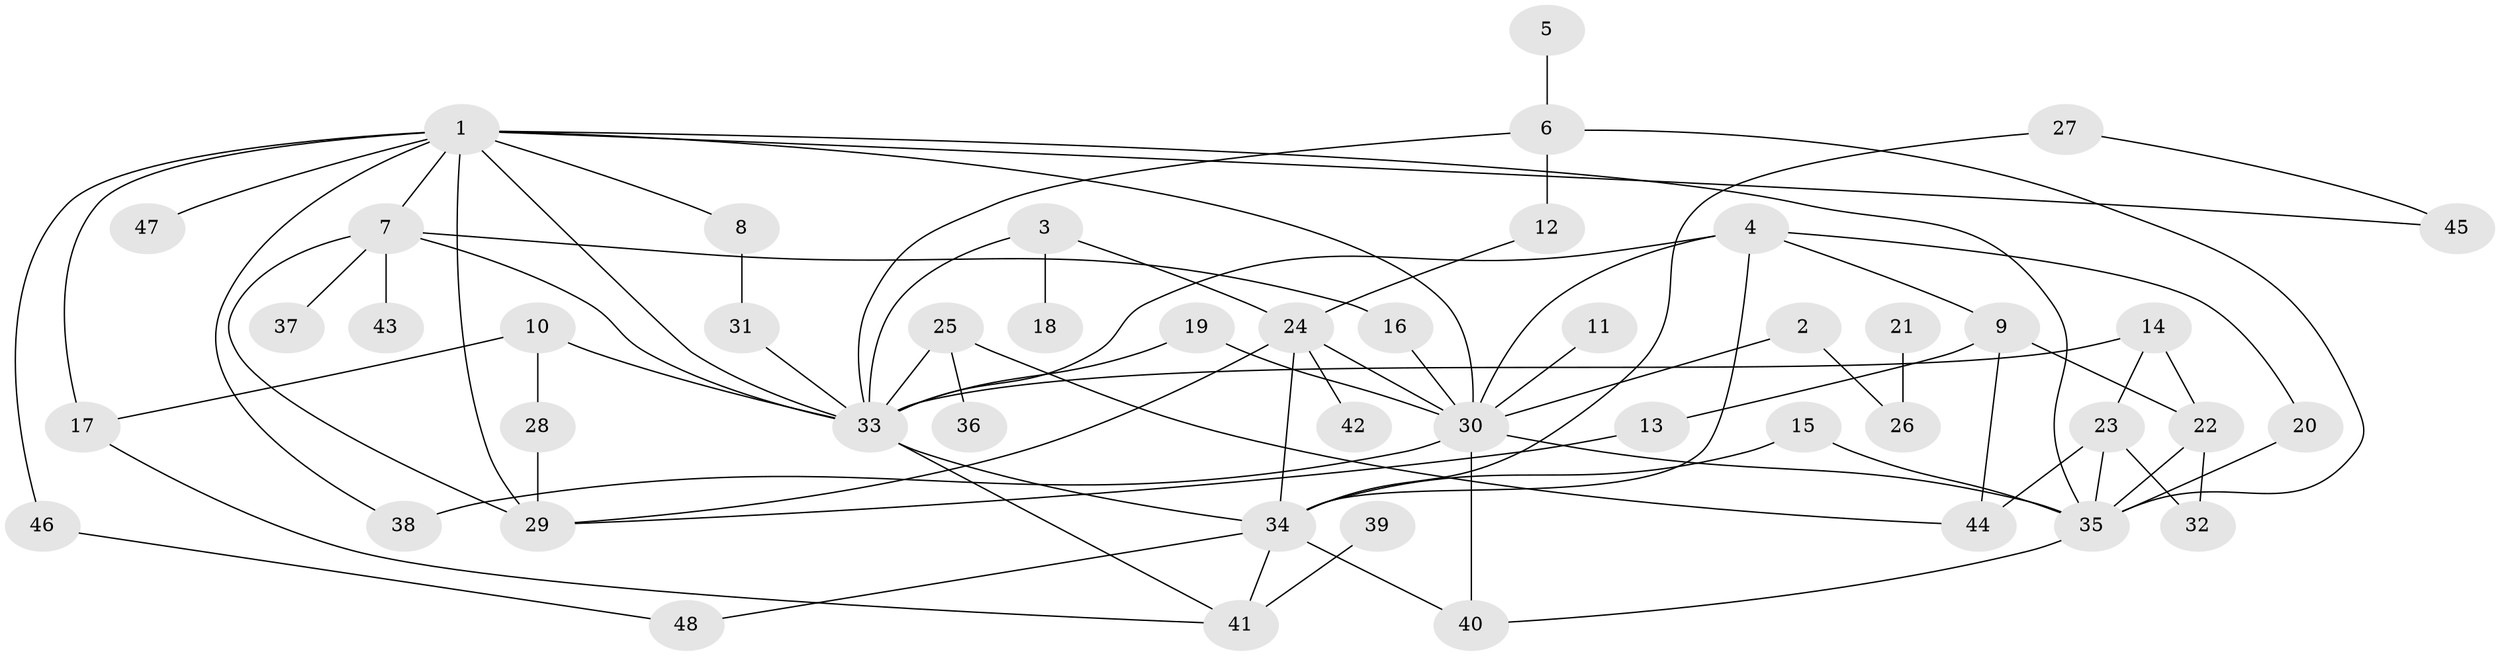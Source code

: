 // original degree distribution, {6: 0.03125, 7: 0.020833333333333332, 2: 0.3958333333333333, 8: 0.020833333333333332, 3: 0.15625, 4: 0.11458333333333333, 1: 0.21875, 5: 0.041666666666666664}
// Generated by graph-tools (version 1.1) at 2025/25/03/09/25 03:25:28]
// undirected, 48 vertices, 78 edges
graph export_dot {
graph [start="1"]
  node [color=gray90,style=filled];
  1;
  2;
  3;
  4;
  5;
  6;
  7;
  8;
  9;
  10;
  11;
  12;
  13;
  14;
  15;
  16;
  17;
  18;
  19;
  20;
  21;
  22;
  23;
  24;
  25;
  26;
  27;
  28;
  29;
  30;
  31;
  32;
  33;
  34;
  35;
  36;
  37;
  38;
  39;
  40;
  41;
  42;
  43;
  44;
  45;
  46;
  47;
  48;
  1 -- 7 [weight=1.0];
  1 -- 8 [weight=1.0];
  1 -- 17 [weight=1.0];
  1 -- 29 [weight=1.0];
  1 -- 30 [weight=1.0];
  1 -- 33 [weight=1.0];
  1 -- 35 [weight=1.0];
  1 -- 38 [weight=1.0];
  1 -- 45 [weight=1.0];
  1 -- 46 [weight=1.0];
  1 -- 47 [weight=1.0];
  2 -- 26 [weight=1.0];
  2 -- 30 [weight=1.0];
  3 -- 18 [weight=1.0];
  3 -- 24 [weight=1.0];
  3 -- 33 [weight=1.0];
  4 -- 9 [weight=1.0];
  4 -- 20 [weight=1.0];
  4 -- 30 [weight=1.0];
  4 -- 33 [weight=1.0];
  4 -- 34 [weight=1.0];
  5 -- 6 [weight=1.0];
  6 -- 12 [weight=1.0];
  6 -- 33 [weight=1.0];
  6 -- 35 [weight=1.0];
  7 -- 16 [weight=1.0];
  7 -- 29 [weight=1.0];
  7 -- 33 [weight=1.0];
  7 -- 37 [weight=1.0];
  7 -- 43 [weight=1.0];
  8 -- 31 [weight=1.0];
  9 -- 13 [weight=1.0];
  9 -- 22 [weight=1.0];
  9 -- 44 [weight=1.0];
  10 -- 17 [weight=1.0];
  10 -- 28 [weight=1.0];
  10 -- 33 [weight=1.0];
  11 -- 30 [weight=1.0];
  12 -- 24 [weight=1.0];
  13 -- 29 [weight=1.0];
  14 -- 22 [weight=1.0];
  14 -- 23 [weight=1.0];
  14 -- 33 [weight=1.0];
  15 -- 34 [weight=1.0];
  15 -- 35 [weight=1.0];
  16 -- 30 [weight=1.0];
  17 -- 41 [weight=1.0];
  19 -- 30 [weight=1.0];
  19 -- 33 [weight=1.0];
  20 -- 35 [weight=1.0];
  21 -- 26 [weight=1.0];
  22 -- 32 [weight=1.0];
  22 -- 35 [weight=1.0];
  23 -- 32 [weight=1.0];
  23 -- 35 [weight=1.0];
  23 -- 44 [weight=1.0];
  24 -- 29 [weight=1.0];
  24 -- 30 [weight=1.0];
  24 -- 34 [weight=1.0];
  24 -- 42 [weight=1.0];
  25 -- 33 [weight=1.0];
  25 -- 36 [weight=1.0];
  25 -- 44 [weight=1.0];
  27 -- 34 [weight=1.0];
  27 -- 45 [weight=1.0];
  28 -- 29 [weight=1.0];
  30 -- 35 [weight=1.0];
  30 -- 38 [weight=1.0];
  30 -- 40 [weight=1.0];
  31 -- 33 [weight=1.0];
  33 -- 34 [weight=1.0];
  33 -- 41 [weight=1.0];
  34 -- 40 [weight=1.0];
  34 -- 41 [weight=1.0];
  34 -- 48 [weight=1.0];
  35 -- 40 [weight=1.0];
  39 -- 41 [weight=1.0];
  46 -- 48 [weight=1.0];
}
